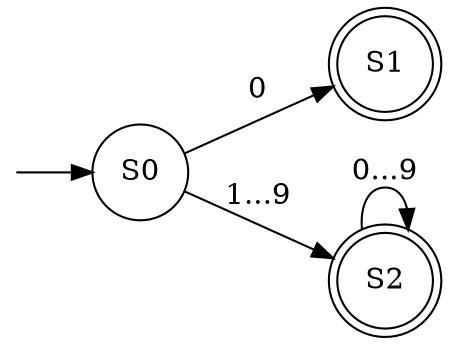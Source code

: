 digraph finite_state_machine {
    rankdir=LR;
    size="8,5"
    node [shape = point, color=white, fontcolor=white]; start;
    node [shape = doublecircle, color=black, fontcolor=black]; S1, S2;
    node [shape = circle];
    start -> S0;
    S0 -> S1 [ label = "0" ];
    S0 -> S2 [ label = "1...9" ];
    S2 -> S2 [ label = "0...9" ];
}
